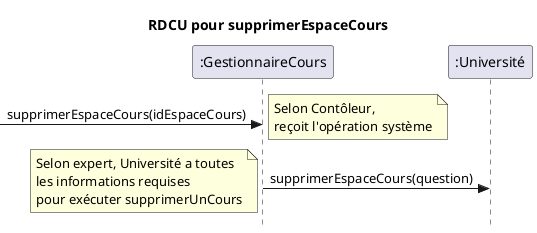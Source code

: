 @startuml supprimerEspaceCours
skinparam style strictuml
skinparam defaultfontname Verdana
title RDCU pour supprimerEspaceCours
participant ":GestionnaireCours" as controleur
participant ":Université" as universite
-> controleur : supprimerEspaceCours(idEspaceCours)
note left : Selon Contôleur,\nreçoit l'opération système
controleur -> universite : supprimerEspaceCours(question)
note left : Selon expert, Université a toutes\nles informations requises\npour exécuter supprimerUnCours
@enduml 